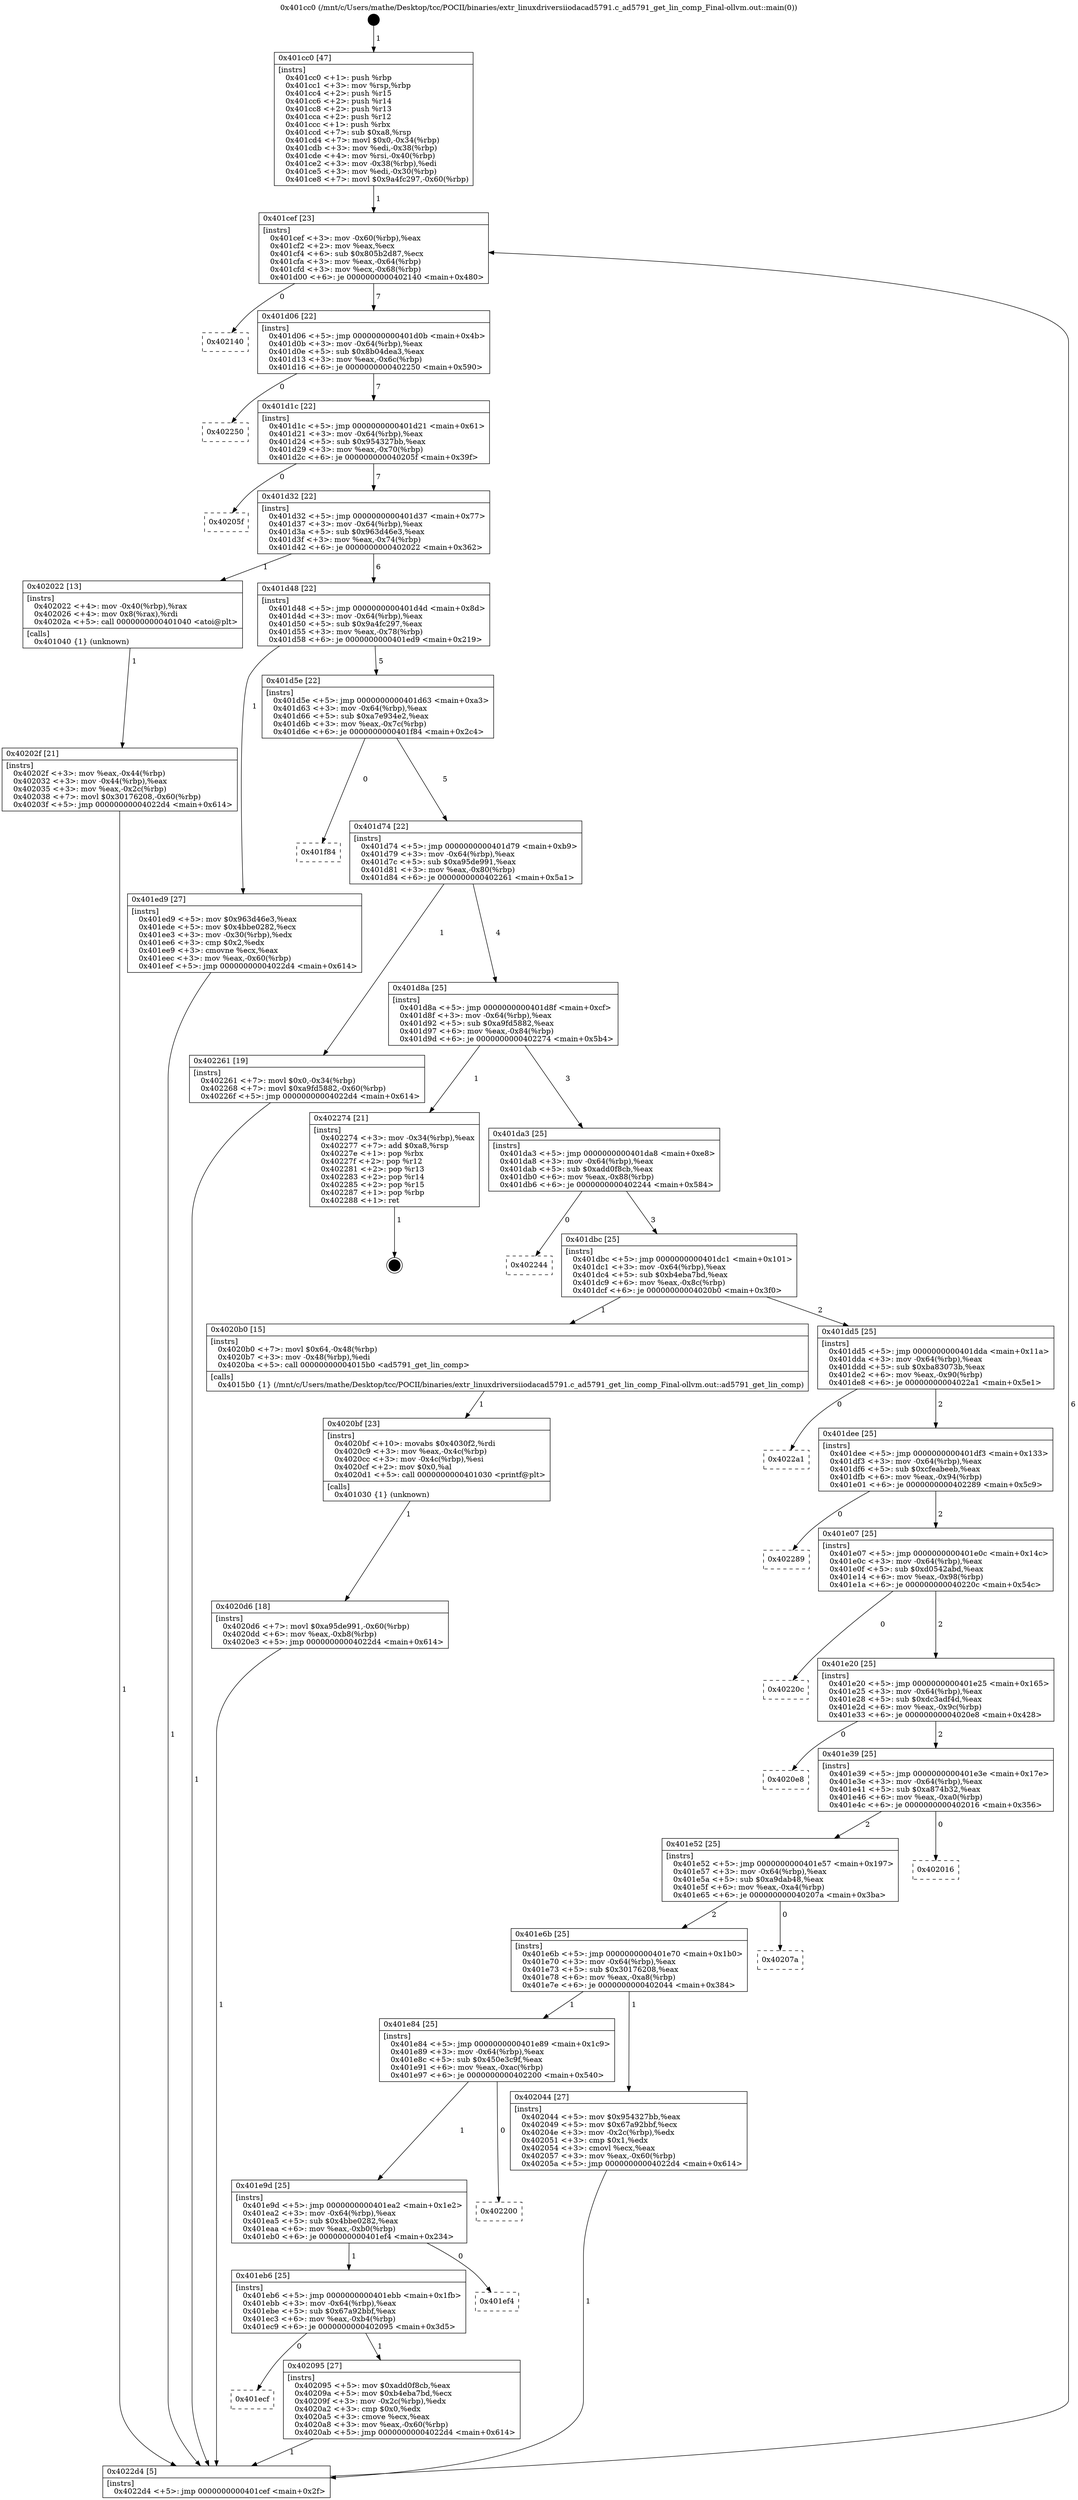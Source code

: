 digraph "0x401cc0" {
  label = "0x401cc0 (/mnt/c/Users/mathe/Desktop/tcc/POCII/binaries/extr_linuxdriversiiodacad5791.c_ad5791_get_lin_comp_Final-ollvm.out::main(0))"
  labelloc = "t"
  node[shape=record]

  Entry [label="",width=0.3,height=0.3,shape=circle,fillcolor=black,style=filled]
  "0x401cef" [label="{
     0x401cef [23]\l
     | [instrs]\l
     &nbsp;&nbsp;0x401cef \<+3\>: mov -0x60(%rbp),%eax\l
     &nbsp;&nbsp;0x401cf2 \<+2\>: mov %eax,%ecx\l
     &nbsp;&nbsp;0x401cf4 \<+6\>: sub $0x805b2d87,%ecx\l
     &nbsp;&nbsp;0x401cfa \<+3\>: mov %eax,-0x64(%rbp)\l
     &nbsp;&nbsp;0x401cfd \<+3\>: mov %ecx,-0x68(%rbp)\l
     &nbsp;&nbsp;0x401d00 \<+6\>: je 0000000000402140 \<main+0x480\>\l
  }"]
  "0x402140" [label="{
     0x402140\l
  }", style=dashed]
  "0x401d06" [label="{
     0x401d06 [22]\l
     | [instrs]\l
     &nbsp;&nbsp;0x401d06 \<+5\>: jmp 0000000000401d0b \<main+0x4b\>\l
     &nbsp;&nbsp;0x401d0b \<+3\>: mov -0x64(%rbp),%eax\l
     &nbsp;&nbsp;0x401d0e \<+5\>: sub $0x8b04dea3,%eax\l
     &nbsp;&nbsp;0x401d13 \<+3\>: mov %eax,-0x6c(%rbp)\l
     &nbsp;&nbsp;0x401d16 \<+6\>: je 0000000000402250 \<main+0x590\>\l
  }"]
  Exit [label="",width=0.3,height=0.3,shape=circle,fillcolor=black,style=filled,peripheries=2]
  "0x402250" [label="{
     0x402250\l
  }", style=dashed]
  "0x401d1c" [label="{
     0x401d1c [22]\l
     | [instrs]\l
     &nbsp;&nbsp;0x401d1c \<+5\>: jmp 0000000000401d21 \<main+0x61\>\l
     &nbsp;&nbsp;0x401d21 \<+3\>: mov -0x64(%rbp),%eax\l
     &nbsp;&nbsp;0x401d24 \<+5\>: sub $0x954327bb,%eax\l
     &nbsp;&nbsp;0x401d29 \<+3\>: mov %eax,-0x70(%rbp)\l
     &nbsp;&nbsp;0x401d2c \<+6\>: je 000000000040205f \<main+0x39f\>\l
  }"]
  "0x4020d6" [label="{
     0x4020d6 [18]\l
     | [instrs]\l
     &nbsp;&nbsp;0x4020d6 \<+7\>: movl $0xa95de991,-0x60(%rbp)\l
     &nbsp;&nbsp;0x4020dd \<+6\>: mov %eax,-0xb8(%rbp)\l
     &nbsp;&nbsp;0x4020e3 \<+5\>: jmp 00000000004022d4 \<main+0x614\>\l
  }"]
  "0x40205f" [label="{
     0x40205f\l
  }", style=dashed]
  "0x401d32" [label="{
     0x401d32 [22]\l
     | [instrs]\l
     &nbsp;&nbsp;0x401d32 \<+5\>: jmp 0000000000401d37 \<main+0x77\>\l
     &nbsp;&nbsp;0x401d37 \<+3\>: mov -0x64(%rbp),%eax\l
     &nbsp;&nbsp;0x401d3a \<+5\>: sub $0x963d46e3,%eax\l
     &nbsp;&nbsp;0x401d3f \<+3\>: mov %eax,-0x74(%rbp)\l
     &nbsp;&nbsp;0x401d42 \<+6\>: je 0000000000402022 \<main+0x362\>\l
  }"]
  "0x4020bf" [label="{
     0x4020bf [23]\l
     | [instrs]\l
     &nbsp;&nbsp;0x4020bf \<+10\>: movabs $0x4030f2,%rdi\l
     &nbsp;&nbsp;0x4020c9 \<+3\>: mov %eax,-0x4c(%rbp)\l
     &nbsp;&nbsp;0x4020cc \<+3\>: mov -0x4c(%rbp),%esi\l
     &nbsp;&nbsp;0x4020cf \<+2\>: mov $0x0,%al\l
     &nbsp;&nbsp;0x4020d1 \<+5\>: call 0000000000401030 \<printf@plt\>\l
     | [calls]\l
     &nbsp;&nbsp;0x401030 \{1\} (unknown)\l
  }"]
  "0x402022" [label="{
     0x402022 [13]\l
     | [instrs]\l
     &nbsp;&nbsp;0x402022 \<+4\>: mov -0x40(%rbp),%rax\l
     &nbsp;&nbsp;0x402026 \<+4\>: mov 0x8(%rax),%rdi\l
     &nbsp;&nbsp;0x40202a \<+5\>: call 0000000000401040 \<atoi@plt\>\l
     | [calls]\l
     &nbsp;&nbsp;0x401040 \{1\} (unknown)\l
  }"]
  "0x401d48" [label="{
     0x401d48 [22]\l
     | [instrs]\l
     &nbsp;&nbsp;0x401d48 \<+5\>: jmp 0000000000401d4d \<main+0x8d\>\l
     &nbsp;&nbsp;0x401d4d \<+3\>: mov -0x64(%rbp),%eax\l
     &nbsp;&nbsp;0x401d50 \<+5\>: sub $0x9a4fc297,%eax\l
     &nbsp;&nbsp;0x401d55 \<+3\>: mov %eax,-0x78(%rbp)\l
     &nbsp;&nbsp;0x401d58 \<+6\>: je 0000000000401ed9 \<main+0x219\>\l
  }"]
  "0x401ecf" [label="{
     0x401ecf\l
  }", style=dashed]
  "0x401ed9" [label="{
     0x401ed9 [27]\l
     | [instrs]\l
     &nbsp;&nbsp;0x401ed9 \<+5\>: mov $0x963d46e3,%eax\l
     &nbsp;&nbsp;0x401ede \<+5\>: mov $0x4bbe0282,%ecx\l
     &nbsp;&nbsp;0x401ee3 \<+3\>: mov -0x30(%rbp),%edx\l
     &nbsp;&nbsp;0x401ee6 \<+3\>: cmp $0x2,%edx\l
     &nbsp;&nbsp;0x401ee9 \<+3\>: cmovne %ecx,%eax\l
     &nbsp;&nbsp;0x401eec \<+3\>: mov %eax,-0x60(%rbp)\l
     &nbsp;&nbsp;0x401eef \<+5\>: jmp 00000000004022d4 \<main+0x614\>\l
  }"]
  "0x401d5e" [label="{
     0x401d5e [22]\l
     | [instrs]\l
     &nbsp;&nbsp;0x401d5e \<+5\>: jmp 0000000000401d63 \<main+0xa3\>\l
     &nbsp;&nbsp;0x401d63 \<+3\>: mov -0x64(%rbp),%eax\l
     &nbsp;&nbsp;0x401d66 \<+5\>: sub $0xa7e934e2,%eax\l
     &nbsp;&nbsp;0x401d6b \<+3\>: mov %eax,-0x7c(%rbp)\l
     &nbsp;&nbsp;0x401d6e \<+6\>: je 0000000000401f84 \<main+0x2c4\>\l
  }"]
  "0x4022d4" [label="{
     0x4022d4 [5]\l
     | [instrs]\l
     &nbsp;&nbsp;0x4022d4 \<+5\>: jmp 0000000000401cef \<main+0x2f\>\l
  }"]
  "0x401cc0" [label="{
     0x401cc0 [47]\l
     | [instrs]\l
     &nbsp;&nbsp;0x401cc0 \<+1\>: push %rbp\l
     &nbsp;&nbsp;0x401cc1 \<+3\>: mov %rsp,%rbp\l
     &nbsp;&nbsp;0x401cc4 \<+2\>: push %r15\l
     &nbsp;&nbsp;0x401cc6 \<+2\>: push %r14\l
     &nbsp;&nbsp;0x401cc8 \<+2\>: push %r13\l
     &nbsp;&nbsp;0x401cca \<+2\>: push %r12\l
     &nbsp;&nbsp;0x401ccc \<+1\>: push %rbx\l
     &nbsp;&nbsp;0x401ccd \<+7\>: sub $0xa8,%rsp\l
     &nbsp;&nbsp;0x401cd4 \<+7\>: movl $0x0,-0x34(%rbp)\l
     &nbsp;&nbsp;0x401cdb \<+3\>: mov %edi,-0x38(%rbp)\l
     &nbsp;&nbsp;0x401cde \<+4\>: mov %rsi,-0x40(%rbp)\l
     &nbsp;&nbsp;0x401ce2 \<+3\>: mov -0x38(%rbp),%edi\l
     &nbsp;&nbsp;0x401ce5 \<+3\>: mov %edi,-0x30(%rbp)\l
     &nbsp;&nbsp;0x401ce8 \<+7\>: movl $0x9a4fc297,-0x60(%rbp)\l
  }"]
  "0x40202f" [label="{
     0x40202f [21]\l
     | [instrs]\l
     &nbsp;&nbsp;0x40202f \<+3\>: mov %eax,-0x44(%rbp)\l
     &nbsp;&nbsp;0x402032 \<+3\>: mov -0x44(%rbp),%eax\l
     &nbsp;&nbsp;0x402035 \<+3\>: mov %eax,-0x2c(%rbp)\l
     &nbsp;&nbsp;0x402038 \<+7\>: movl $0x30176208,-0x60(%rbp)\l
     &nbsp;&nbsp;0x40203f \<+5\>: jmp 00000000004022d4 \<main+0x614\>\l
  }"]
  "0x402095" [label="{
     0x402095 [27]\l
     | [instrs]\l
     &nbsp;&nbsp;0x402095 \<+5\>: mov $0xadd0f8cb,%eax\l
     &nbsp;&nbsp;0x40209a \<+5\>: mov $0xb4eba7bd,%ecx\l
     &nbsp;&nbsp;0x40209f \<+3\>: mov -0x2c(%rbp),%edx\l
     &nbsp;&nbsp;0x4020a2 \<+3\>: cmp $0x0,%edx\l
     &nbsp;&nbsp;0x4020a5 \<+3\>: cmove %ecx,%eax\l
     &nbsp;&nbsp;0x4020a8 \<+3\>: mov %eax,-0x60(%rbp)\l
     &nbsp;&nbsp;0x4020ab \<+5\>: jmp 00000000004022d4 \<main+0x614\>\l
  }"]
  "0x401f84" [label="{
     0x401f84\l
  }", style=dashed]
  "0x401d74" [label="{
     0x401d74 [22]\l
     | [instrs]\l
     &nbsp;&nbsp;0x401d74 \<+5\>: jmp 0000000000401d79 \<main+0xb9\>\l
     &nbsp;&nbsp;0x401d79 \<+3\>: mov -0x64(%rbp),%eax\l
     &nbsp;&nbsp;0x401d7c \<+5\>: sub $0xa95de991,%eax\l
     &nbsp;&nbsp;0x401d81 \<+3\>: mov %eax,-0x80(%rbp)\l
     &nbsp;&nbsp;0x401d84 \<+6\>: je 0000000000402261 \<main+0x5a1\>\l
  }"]
  "0x401eb6" [label="{
     0x401eb6 [25]\l
     | [instrs]\l
     &nbsp;&nbsp;0x401eb6 \<+5\>: jmp 0000000000401ebb \<main+0x1fb\>\l
     &nbsp;&nbsp;0x401ebb \<+3\>: mov -0x64(%rbp),%eax\l
     &nbsp;&nbsp;0x401ebe \<+5\>: sub $0x67a92bbf,%eax\l
     &nbsp;&nbsp;0x401ec3 \<+6\>: mov %eax,-0xb4(%rbp)\l
     &nbsp;&nbsp;0x401ec9 \<+6\>: je 0000000000402095 \<main+0x3d5\>\l
  }"]
  "0x402261" [label="{
     0x402261 [19]\l
     | [instrs]\l
     &nbsp;&nbsp;0x402261 \<+7\>: movl $0x0,-0x34(%rbp)\l
     &nbsp;&nbsp;0x402268 \<+7\>: movl $0xa9fd5882,-0x60(%rbp)\l
     &nbsp;&nbsp;0x40226f \<+5\>: jmp 00000000004022d4 \<main+0x614\>\l
  }"]
  "0x401d8a" [label="{
     0x401d8a [25]\l
     | [instrs]\l
     &nbsp;&nbsp;0x401d8a \<+5\>: jmp 0000000000401d8f \<main+0xcf\>\l
     &nbsp;&nbsp;0x401d8f \<+3\>: mov -0x64(%rbp),%eax\l
     &nbsp;&nbsp;0x401d92 \<+5\>: sub $0xa9fd5882,%eax\l
     &nbsp;&nbsp;0x401d97 \<+6\>: mov %eax,-0x84(%rbp)\l
     &nbsp;&nbsp;0x401d9d \<+6\>: je 0000000000402274 \<main+0x5b4\>\l
  }"]
  "0x401ef4" [label="{
     0x401ef4\l
  }", style=dashed]
  "0x402274" [label="{
     0x402274 [21]\l
     | [instrs]\l
     &nbsp;&nbsp;0x402274 \<+3\>: mov -0x34(%rbp),%eax\l
     &nbsp;&nbsp;0x402277 \<+7\>: add $0xa8,%rsp\l
     &nbsp;&nbsp;0x40227e \<+1\>: pop %rbx\l
     &nbsp;&nbsp;0x40227f \<+2\>: pop %r12\l
     &nbsp;&nbsp;0x402281 \<+2\>: pop %r13\l
     &nbsp;&nbsp;0x402283 \<+2\>: pop %r14\l
     &nbsp;&nbsp;0x402285 \<+2\>: pop %r15\l
     &nbsp;&nbsp;0x402287 \<+1\>: pop %rbp\l
     &nbsp;&nbsp;0x402288 \<+1\>: ret\l
  }"]
  "0x401da3" [label="{
     0x401da3 [25]\l
     | [instrs]\l
     &nbsp;&nbsp;0x401da3 \<+5\>: jmp 0000000000401da8 \<main+0xe8\>\l
     &nbsp;&nbsp;0x401da8 \<+3\>: mov -0x64(%rbp),%eax\l
     &nbsp;&nbsp;0x401dab \<+5\>: sub $0xadd0f8cb,%eax\l
     &nbsp;&nbsp;0x401db0 \<+6\>: mov %eax,-0x88(%rbp)\l
     &nbsp;&nbsp;0x401db6 \<+6\>: je 0000000000402244 \<main+0x584\>\l
  }"]
  "0x401e9d" [label="{
     0x401e9d [25]\l
     | [instrs]\l
     &nbsp;&nbsp;0x401e9d \<+5\>: jmp 0000000000401ea2 \<main+0x1e2\>\l
     &nbsp;&nbsp;0x401ea2 \<+3\>: mov -0x64(%rbp),%eax\l
     &nbsp;&nbsp;0x401ea5 \<+5\>: sub $0x4bbe0282,%eax\l
     &nbsp;&nbsp;0x401eaa \<+6\>: mov %eax,-0xb0(%rbp)\l
     &nbsp;&nbsp;0x401eb0 \<+6\>: je 0000000000401ef4 \<main+0x234\>\l
  }"]
  "0x402244" [label="{
     0x402244\l
  }", style=dashed]
  "0x401dbc" [label="{
     0x401dbc [25]\l
     | [instrs]\l
     &nbsp;&nbsp;0x401dbc \<+5\>: jmp 0000000000401dc1 \<main+0x101\>\l
     &nbsp;&nbsp;0x401dc1 \<+3\>: mov -0x64(%rbp),%eax\l
     &nbsp;&nbsp;0x401dc4 \<+5\>: sub $0xb4eba7bd,%eax\l
     &nbsp;&nbsp;0x401dc9 \<+6\>: mov %eax,-0x8c(%rbp)\l
     &nbsp;&nbsp;0x401dcf \<+6\>: je 00000000004020b0 \<main+0x3f0\>\l
  }"]
  "0x402200" [label="{
     0x402200\l
  }", style=dashed]
  "0x4020b0" [label="{
     0x4020b0 [15]\l
     | [instrs]\l
     &nbsp;&nbsp;0x4020b0 \<+7\>: movl $0x64,-0x48(%rbp)\l
     &nbsp;&nbsp;0x4020b7 \<+3\>: mov -0x48(%rbp),%edi\l
     &nbsp;&nbsp;0x4020ba \<+5\>: call 00000000004015b0 \<ad5791_get_lin_comp\>\l
     | [calls]\l
     &nbsp;&nbsp;0x4015b0 \{1\} (/mnt/c/Users/mathe/Desktop/tcc/POCII/binaries/extr_linuxdriversiiodacad5791.c_ad5791_get_lin_comp_Final-ollvm.out::ad5791_get_lin_comp)\l
  }"]
  "0x401dd5" [label="{
     0x401dd5 [25]\l
     | [instrs]\l
     &nbsp;&nbsp;0x401dd5 \<+5\>: jmp 0000000000401dda \<main+0x11a\>\l
     &nbsp;&nbsp;0x401dda \<+3\>: mov -0x64(%rbp),%eax\l
     &nbsp;&nbsp;0x401ddd \<+5\>: sub $0xba83073b,%eax\l
     &nbsp;&nbsp;0x401de2 \<+6\>: mov %eax,-0x90(%rbp)\l
     &nbsp;&nbsp;0x401de8 \<+6\>: je 00000000004022a1 \<main+0x5e1\>\l
  }"]
  "0x401e84" [label="{
     0x401e84 [25]\l
     | [instrs]\l
     &nbsp;&nbsp;0x401e84 \<+5\>: jmp 0000000000401e89 \<main+0x1c9\>\l
     &nbsp;&nbsp;0x401e89 \<+3\>: mov -0x64(%rbp),%eax\l
     &nbsp;&nbsp;0x401e8c \<+5\>: sub $0x450e3c9f,%eax\l
     &nbsp;&nbsp;0x401e91 \<+6\>: mov %eax,-0xac(%rbp)\l
     &nbsp;&nbsp;0x401e97 \<+6\>: je 0000000000402200 \<main+0x540\>\l
  }"]
  "0x4022a1" [label="{
     0x4022a1\l
  }", style=dashed]
  "0x401dee" [label="{
     0x401dee [25]\l
     | [instrs]\l
     &nbsp;&nbsp;0x401dee \<+5\>: jmp 0000000000401df3 \<main+0x133\>\l
     &nbsp;&nbsp;0x401df3 \<+3\>: mov -0x64(%rbp),%eax\l
     &nbsp;&nbsp;0x401df6 \<+5\>: sub $0xcfeabeeb,%eax\l
     &nbsp;&nbsp;0x401dfb \<+6\>: mov %eax,-0x94(%rbp)\l
     &nbsp;&nbsp;0x401e01 \<+6\>: je 0000000000402289 \<main+0x5c9\>\l
  }"]
  "0x402044" [label="{
     0x402044 [27]\l
     | [instrs]\l
     &nbsp;&nbsp;0x402044 \<+5\>: mov $0x954327bb,%eax\l
     &nbsp;&nbsp;0x402049 \<+5\>: mov $0x67a92bbf,%ecx\l
     &nbsp;&nbsp;0x40204e \<+3\>: mov -0x2c(%rbp),%edx\l
     &nbsp;&nbsp;0x402051 \<+3\>: cmp $0x1,%edx\l
     &nbsp;&nbsp;0x402054 \<+3\>: cmovl %ecx,%eax\l
     &nbsp;&nbsp;0x402057 \<+3\>: mov %eax,-0x60(%rbp)\l
     &nbsp;&nbsp;0x40205a \<+5\>: jmp 00000000004022d4 \<main+0x614\>\l
  }"]
  "0x402289" [label="{
     0x402289\l
  }", style=dashed]
  "0x401e07" [label="{
     0x401e07 [25]\l
     | [instrs]\l
     &nbsp;&nbsp;0x401e07 \<+5\>: jmp 0000000000401e0c \<main+0x14c\>\l
     &nbsp;&nbsp;0x401e0c \<+3\>: mov -0x64(%rbp),%eax\l
     &nbsp;&nbsp;0x401e0f \<+5\>: sub $0xd0542abd,%eax\l
     &nbsp;&nbsp;0x401e14 \<+6\>: mov %eax,-0x98(%rbp)\l
     &nbsp;&nbsp;0x401e1a \<+6\>: je 000000000040220c \<main+0x54c\>\l
  }"]
  "0x401e6b" [label="{
     0x401e6b [25]\l
     | [instrs]\l
     &nbsp;&nbsp;0x401e6b \<+5\>: jmp 0000000000401e70 \<main+0x1b0\>\l
     &nbsp;&nbsp;0x401e70 \<+3\>: mov -0x64(%rbp),%eax\l
     &nbsp;&nbsp;0x401e73 \<+5\>: sub $0x30176208,%eax\l
     &nbsp;&nbsp;0x401e78 \<+6\>: mov %eax,-0xa8(%rbp)\l
     &nbsp;&nbsp;0x401e7e \<+6\>: je 0000000000402044 \<main+0x384\>\l
  }"]
  "0x40220c" [label="{
     0x40220c\l
  }", style=dashed]
  "0x401e20" [label="{
     0x401e20 [25]\l
     | [instrs]\l
     &nbsp;&nbsp;0x401e20 \<+5\>: jmp 0000000000401e25 \<main+0x165\>\l
     &nbsp;&nbsp;0x401e25 \<+3\>: mov -0x64(%rbp),%eax\l
     &nbsp;&nbsp;0x401e28 \<+5\>: sub $0xdc3adf4d,%eax\l
     &nbsp;&nbsp;0x401e2d \<+6\>: mov %eax,-0x9c(%rbp)\l
     &nbsp;&nbsp;0x401e33 \<+6\>: je 00000000004020e8 \<main+0x428\>\l
  }"]
  "0x40207a" [label="{
     0x40207a\l
  }", style=dashed]
  "0x4020e8" [label="{
     0x4020e8\l
  }", style=dashed]
  "0x401e39" [label="{
     0x401e39 [25]\l
     | [instrs]\l
     &nbsp;&nbsp;0x401e39 \<+5\>: jmp 0000000000401e3e \<main+0x17e\>\l
     &nbsp;&nbsp;0x401e3e \<+3\>: mov -0x64(%rbp),%eax\l
     &nbsp;&nbsp;0x401e41 \<+5\>: sub $0xa874b32,%eax\l
     &nbsp;&nbsp;0x401e46 \<+6\>: mov %eax,-0xa0(%rbp)\l
     &nbsp;&nbsp;0x401e4c \<+6\>: je 0000000000402016 \<main+0x356\>\l
  }"]
  "0x401e52" [label="{
     0x401e52 [25]\l
     | [instrs]\l
     &nbsp;&nbsp;0x401e52 \<+5\>: jmp 0000000000401e57 \<main+0x197\>\l
     &nbsp;&nbsp;0x401e57 \<+3\>: mov -0x64(%rbp),%eax\l
     &nbsp;&nbsp;0x401e5a \<+5\>: sub $0xa9dab48,%eax\l
     &nbsp;&nbsp;0x401e5f \<+6\>: mov %eax,-0xa4(%rbp)\l
     &nbsp;&nbsp;0x401e65 \<+6\>: je 000000000040207a \<main+0x3ba\>\l
  }"]
  "0x402016" [label="{
     0x402016\l
  }", style=dashed]
  Entry -> "0x401cc0" [label=" 1"]
  "0x401cef" -> "0x402140" [label=" 0"]
  "0x401cef" -> "0x401d06" [label=" 7"]
  "0x402274" -> Exit [label=" 1"]
  "0x401d06" -> "0x402250" [label=" 0"]
  "0x401d06" -> "0x401d1c" [label=" 7"]
  "0x402261" -> "0x4022d4" [label=" 1"]
  "0x401d1c" -> "0x40205f" [label=" 0"]
  "0x401d1c" -> "0x401d32" [label=" 7"]
  "0x4020d6" -> "0x4022d4" [label=" 1"]
  "0x401d32" -> "0x402022" [label=" 1"]
  "0x401d32" -> "0x401d48" [label=" 6"]
  "0x4020bf" -> "0x4020d6" [label=" 1"]
  "0x401d48" -> "0x401ed9" [label=" 1"]
  "0x401d48" -> "0x401d5e" [label=" 5"]
  "0x401ed9" -> "0x4022d4" [label=" 1"]
  "0x401cc0" -> "0x401cef" [label=" 1"]
  "0x4022d4" -> "0x401cef" [label=" 6"]
  "0x402022" -> "0x40202f" [label=" 1"]
  "0x40202f" -> "0x4022d4" [label=" 1"]
  "0x4020b0" -> "0x4020bf" [label=" 1"]
  "0x401d5e" -> "0x401f84" [label=" 0"]
  "0x401d5e" -> "0x401d74" [label=" 5"]
  "0x402095" -> "0x4022d4" [label=" 1"]
  "0x401d74" -> "0x402261" [label=" 1"]
  "0x401d74" -> "0x401d8a" [label=" 4"]
  "0x401eb6" -> "0x402095" [label=" 1"]
  "0x401d8a" -> "0x402274" [label=" 1"]
  "0x401d8a" -> "0x401da3" [label=" 3"]
  "0x401eb6" -> "0x401ecf" [label=" 0"]
  "0x401da3" -> "0x402244" [label=" 0"]
  "0x401da3" -> "0x401dbc" [label=" 3"]
  "0x401e9d" -> "0x401ef4" [label=" 0"]
  "0x401dbc" -> "0x4020b0" [label=" 1"]
  "0x401dbc" -> "0x401dd5" [label=" 2"]
  "0x401e9d" -> "0x401eb6" [label=" 1"]
  "0x401dd5" -> "0x4022a1" [label=" 0"]
  "0x401dd5" -> "0x401dee" [label=" 2"]
  "0x401e84" -> "0x402200" [label=" 0"]
  "0x401dee" -> "0x402289" [label=" 0"]
  "0x401dee" -> "0x401e07" [label=" 2"]
  "0x401e84" -> "0x401e9d" [label=" 1"]
  "0x401e07" -> "0x40220c" [label=" 0"]
  "0x401e07" -> "0x401e20" [label=" 2"]
  "0x401e6b" -> "0x401e84" [label=" 1"]
  "0x401e20" -> "0x4020e8" [label=" 0"]
  "0x401e20" -> "0x401e39" [label=" 2"]
  "0x401e6b" -> "0x402044" [label=" 1"]
  "0x401e39" -> "0x402016" [label=" 0"]
  "0x401e39" -> "0x401e52" [label=" 2"]
  "0x402044" -> "0x4022d4" [label=" 1"]
  "0x401e52" -> "0x40207a" [label=" 0"]
  "0x401e52" -> "0x401e6b" [label=" 2"]
}
